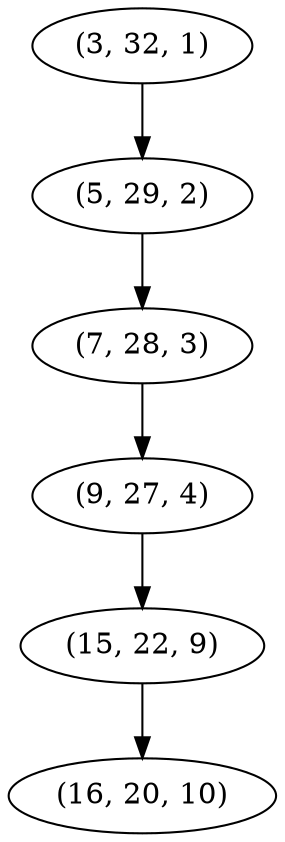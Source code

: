 digraph tree {
    "(3, 32, 1)";
    "(5, 29, 2)";
    "(7, 28, 3)";
    "(9, 27, 4)";
    "(15, 22, 9)";
    "(16, 20, 10)";
    "(3, 32, 1)" -> "(5, 29, 2)";
    "(5, 29, 2)" -> "(7, 28, 3)";
    "(7, 28, 3)" -> "(9, 27, 4)";
    "(9, 27, 4)" -> "(15, 22, 9)";
    "(15, 22, 9)" -> "(16, 20, 10)";
}
